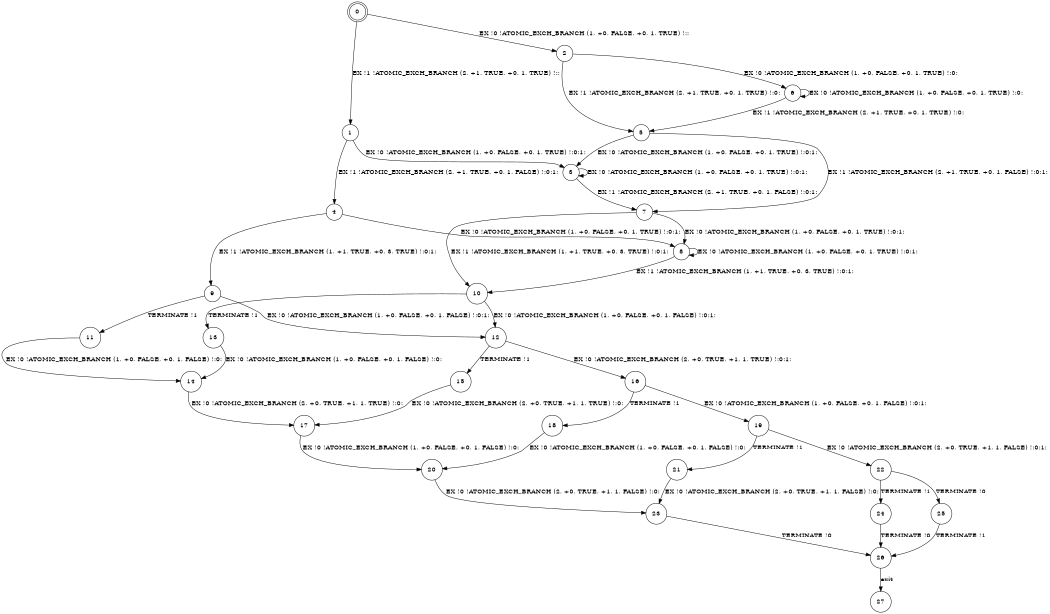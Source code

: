 digraph BCG {
size = "7, 10.5";
center = TRUE;
node [shape = circle];
0 [peripheries = 2];
0 -> 1 [label = "EX !1 !ATOMIC_EXCH_BRANCH (2, +1, TRUE, +0, 1, TRUE) !::"];
0 -> 2 [label = "EX !0 !ATOMIC_EXCH_BRANCH (1, +0, FALSE, +0, 1, TRUE) !::"];
1 -> 3 [label = "EX !0 !ATOMIC_EXCH_BRANCH (1, +0, FALSE, +0, 1, TRUE) !:0:1:"];
1 -> 4 [label = "EX !1 !ATOMIC_EXCH_BRANCH (2, +1, TRUE, +0, 1, FALSE) !:0:1:"];
2 -> 5 [label = "EX !1 !ATOMIC_EXCH_BRANCH (2, +1, TRUE, +0, 1, TRUE) !:0:"];
2 -> 6 [label = "EX !0 !ATOMIC_EXCH_BRANCH (1, +0, FALSE, +0, 1, TRUE) !:0:"];
3 -> 7 [label = "EX !1 !ATOMIC_EXCH_BRANCH (2, +1, TRUE, +0, 1, FALSE) !:0:1:"];
3 -> 3 [label = "EX !0 !ATOMIC_EXCH_BRANCH (1, +0, FALSE, +0, 1, TRUE) !:0:1:"];
4 -> 8 [label = "EX !0 !ATOMIC_EXCH_BRANCH (1, +0, FALSE, +0, 1, TRUE) !:0:1:"];
4 -> 9 [label = "EX !1 !ATOMIC_EXCH_BRANCH (1, +1, TRUE, +0, 3, TRUE) !:0:1:"];
5 -> 7 [label = "EX !1 !ATOMIC_EXCH_BRANCH (2, +1, TRUE, +0, 1, FALSE) !:0:1:"];
5 -> 3 [label = "EX !0 !ATOMIC_EXCH_BRANCH (1, +0, FALSE, +0, 1, TRUE) !:0:1:"];
6 -> 5 [label = "EX !1 !ATOMIC_EXCH_BRANCH (2, +1, TRUE, +0, 1, TRUE) !:0:"];
6 -> 6 [label = "EX !0 !ATOMIC_EXCH_BRANCH (1, +0, FALSE, +0, 1, TRUE) !:0:"];
7 -> 10 [label = "EX !1 !ATOMIC_EXCH_BRANCH (1, +1, TRUE, +0, 3, TRUE) !:0:1:"];
7 -> 8 [label = "EX !0 !ATOMIC_EXCH_BRANCH (1, +0, FALSE, +0, 1, TRUE) !:0:1:"];
8 -> 10 [label = "EX !1 !ATOMIC_EXCH_BRANCH (1, +1, TRUE, +0, 3, TRUE) !:0:1:"];
8 -> 8 [label = "EX !0 !ATOMIC_EXCH_BRANCH (1, +0, FALSE, +0, 1, TRUE) !:0:1:"];
9 -> 11 [label = "TERMINATE !1"];
9 -> 12 [label = "EX !0 !ATOMIC_EXCH_BRANCH (1, +0, FALSE, +0, 1, FALSE) !:0:1:"];
10 -> 13 [label = "TERMINATE !1"];
10 -> 12 [label = "EX !0 !ATOMIC_EXCH_BRANCH (1, +0, FALSE, +0, 1, FALSE) !:0:1:"];
11 -> 14 [label = "EX !0 !ATOMIC_EXCH_BRANCH (1, +0, FALSE, +0, 1, FALSE) !:0:"];
12 -> 15 [label = "TERMINATE !1"];
12 -> 16 [label = "EX !0 !ATOMIC_EXCH_BRANCH (2, +0, TRUE, +1, 1, TRUE) !:0:1:"];
13 -> 14 [label = "EX !0 !ATOMIC_EXCH_BRANCH (1, +0, FALSE, +0, 1, FALSE) !:0:"];
14 -> 17 [label = "EX !0 !ATOMIC_EXCH_BRANCH (2, +0, TRUE, +1, 1, TRUE) !:0:"];
15 -> 17 [label = "EX !0 !ATOMIC_EXCH_BRANCH (2, +0, TRUE, +1, 1, TRUE) !:0:"];
16 -> 18 [label = "TERMINATE !1"];
16 -> 19 [label = "EX !0 !ATOMIC_EXCH_BRANCH (1, +0, FALSE, +0, 1, FALSE) !:0:1:"];
17 -> 20 [label = "EX !0 !ATOMIC_EXCH_BRANCH (1, +0, FALSE, +0, 1, FALSE) !:0:"];
18 -> 20 [label = "EX !0 !ATOMIC_EXCH_BRANCH (1, +0, FALSE, +0, 1, FALSE) !:0:"];
19 -> 21 [label = "TERMINATE !1"];
19 -> 22 [label = "EX !0 !ATOMIC_EXCH_BRANCH (2, +0, TRUE, +1, 1, FALSE) !:0:1:"];
20 -> 23 [label = "EX !0 !ATOMIC_EXCH_BRANCH (2, +0, TRUE, +1, 1, FALSE) !:0:"];
21 -> 23 [label = "EX !0 !ATOMIC_EXCH_BRANCH (2, +0, TRUE, +1, 1, FALSE) !:0:"];
22 -> 24 [label = "TERMINATE !1"];
22 -> 25 [label = "TERMINATE !0"];
23 -> 26 [label = "TERMINATE !0"];
24 -> 26 [label = "TERMINATE !0"];
25 -> 26 [label = "TERMINATE !1"];
26 -> 27 [label = "exit"];
}
